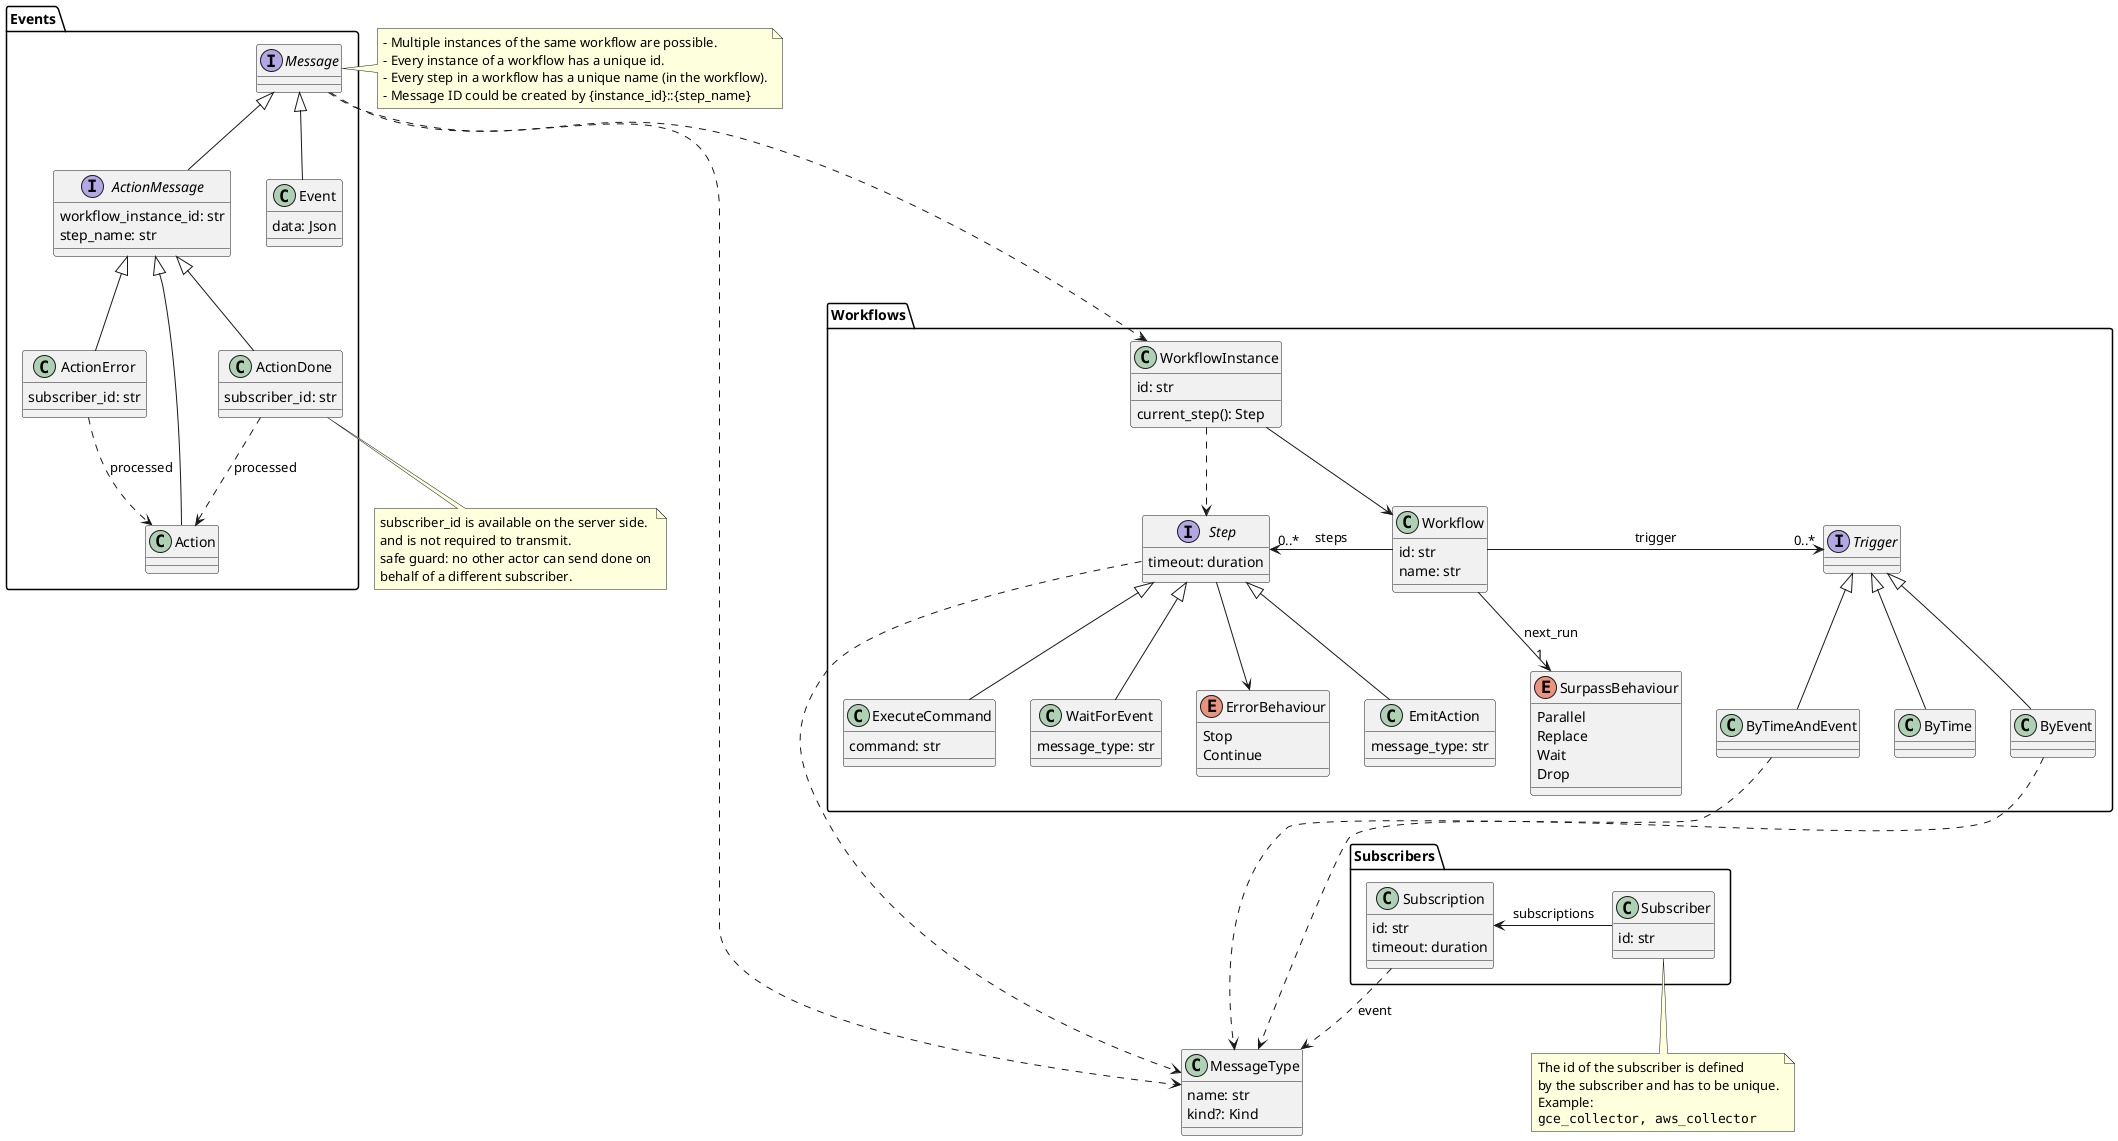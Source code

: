 
@startuml

class MessageType {
  name: str
  kind?: Kind
}

package Events {
    interface Message {
    }
    interface ActionMessage {
      workflow_instance_id: str
      step_name: str
    }
    class Event {
      data: Json
    }
    class ActionDone {
      subscriber_id: str
    }
    class ActionError {
      subscriber_id: str
    }
    Message <|-- Event
    Message <|-- ActionMessage
    ActionMessage <|-- ActionDone
    ActionMessage <|-- ActionError
    ActionMessage <|-- Action
    ActionError ..> Action: processed
    ActionDone ..> Action: processed
}
note right of Message {
- Multiple instances of the same workflow are possible.
- Every instance of a workflow has a unique id.
- Every step in a workflow has a unique name (in the workflow).
- Message ID could be created by {instance_id}::{step_name}
}
note bottom of ActionDone {
subscriber_id is available on the server side.
and is not required to transmit.
safe guard: no other actor can send done on
behalf of a different subscriber.
}


package Workflows {
    class Workflow {
      id: str
      name: str
    }
    interface Step {
      timeout: duration
    }
    class EmitAction {
      message_type: str
    }
    class ExecuteCommand {
       command: str
    }
    class WaitForEvent {
      message_type: str
    }
    Step <|-- EmitAction
    Step <|-- ExecuteCommand
    Step <|-- WaitForEvent
    enum ErrorBehaviour {
        Stop
        Continue
    }
    enum SurpassBehaviour {
        Parallel
        Replace
        Wait
        Drop
    }
    interface Trigger {
    }
    class ByTime
    class ByEvent
    class ByTimeAndEvent

    class WorkflowInstance {
      id: str
      current_step(): Step
    }
    Trigger <|--ByTime
    Trigger <|--ByEvent
    Trigger <|--ByTimeAndEvent
    ByEvent ...> MessageType
    ByTimeAndEvent ...> MessageType
    WorkflowInstance --> Workflow
    WorkflowInstance ..> Step
    Step --> ErrorBehaviour
}

package Subscribers {
    class Subscriber {
       id: str
    }
    class Subscription {
      id: str
      timeout: duration
    }
}
note bottom of Subscriber {
The id of the subscriber is defined
by the subscriber and has to be unique.
Example:
<code>
gce_collector, aws_collector
</code>
}

Subscriber -> Subscription: subscriptions
Subscription ..> MessageType: event

Message ...> WorkflowInstance
Message ..> MessageType
Workflow -> "0..*" Trigger: trigger


Workflow -> "0..*" Step: steps
Step ..> MessageType

Workflow --> "1" SurpassBehaviour: next_run

@enduml

@startuml
interface Step {
  timeout: duration
}
class EmitAction {
  message_type: str
}
class ExecuteCommand {
   command: str
}
class WaitForEvent {
  message_type: str
}
Step <|-- EmitAction
Step <|-- ExecuteCommand
Step <|-- WaitForEvent

note bottom of EmitAction {
- Emits a specified action.
- Waits for all subscribers
  to respond with an ack.
  (wait_for_complete==true)
}
note bottom of ExecuteCommand {
- Executes a specified CLI command.
- Waits for the command to finish.
}
note bottom of WaitForEvent {
- Waits for a specified event to arrive.
}
@enduml

